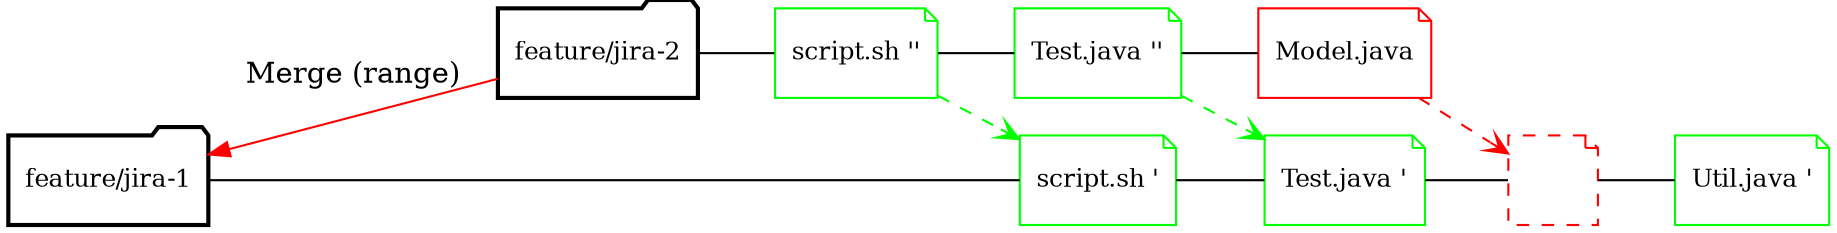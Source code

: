 digraph svn_merge {
        rankdir="LR";
        bgcolor="transparent";

        node[width=0.6,height=0.6, shape=folder,fontsize=12.0];
        "feature_1"[label="feature/jira-1",group="feature_1",style="bold"];
        "feature_2"[label="feature/jira-2",group="feature_2",style="bold"];

        node[width=0.6,height=0.6, shape=note,fontsize=12.0];
        "file__1"[label="script.sh '",group="feature_1",color="green"]
        "file__2"[label="Test.java '",group="feature_1",color="green"]
        "file__3"[label="",group="feature_1",style="dashed",color="red"]
        "file__4"[label="Util.java '",group="feature_1",color="green"]
        "file___1"[label="script.sh ''",group="feature_2",color="green"]
        "file___2"[label="Test.java ''",group="feature_2",color="green"]
        "file___3"[label="Model.java",group="feature_2",color="red"]

        edge[weight=2,arrowhead=open,dir="back"];
        "feature_1" -> "feature_2"[label="Merge (range)",color="red"];

        edge[weight=2,arrowhead=none,dir="forward"];
        "feature_1" -> "file__1";
        "feature_2" -> "file___1";

        edge[weight=2,arrowhead=none,dir="forward"];
        "file__1" -> "file__2";
        "file__2" -> "file__3";
        "file__3" -> "file__4";
        "file___1" -> "file___2";
        "file___2" -> "file___3";

        edge[weight=2,arrowhead=open,style="dashed",color="green"];
        "file___1" -> "file__1"
        "file___2" -> "file__2"

        edge[weight=2,arrowhead=open,style="dashed",color="red"];
        "file___3" -> "file__3"

}
